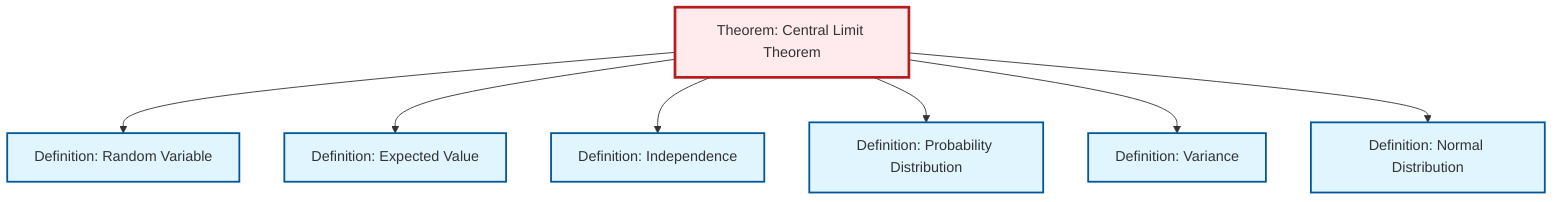 graph TD
    classDef definition fill:#e1f5fe,stroke:#01579b,stroke-width:2px
    classDef theorem fill:#f3e5f5,stroke:#4a148c,stroke-width:2px
    classDef axiom fill:#fff3e0,stroke:#e65100,stroke-width:2px
    classDef example fill:#e8f5e9,stroke:#1b5e20,stroke-width:2px
    classDef current fill:#ffebee,stroke:#b71c1c,stroke-width:3px
    def-probability-distribution["Definition: Probability Distribution"]:::definition
    thm-central-limit["Theorem: Central Limit Theorem"]:::theorem
    def-expectation["Definition: Expected Value"]:::definition
    def-independence["Definition: Independence"]:::definition
    def-variance["Definition: Variance"]:::definition
    def-normal-distribution["Definition: Normal Distribution"]:::definition
    def-random-variable["Definition: Random Variable"]:::definition
    thm-central-limit --> def-random-variable
    thm-central-limit --> def-expectation
    thm-central-limit --> def-independence
    thm-central-limit --> def-probability-distribution
    thm-central-limit --> def-variance
    thm-central-limit --> def-normal-distribution
    class thm-central-limit current